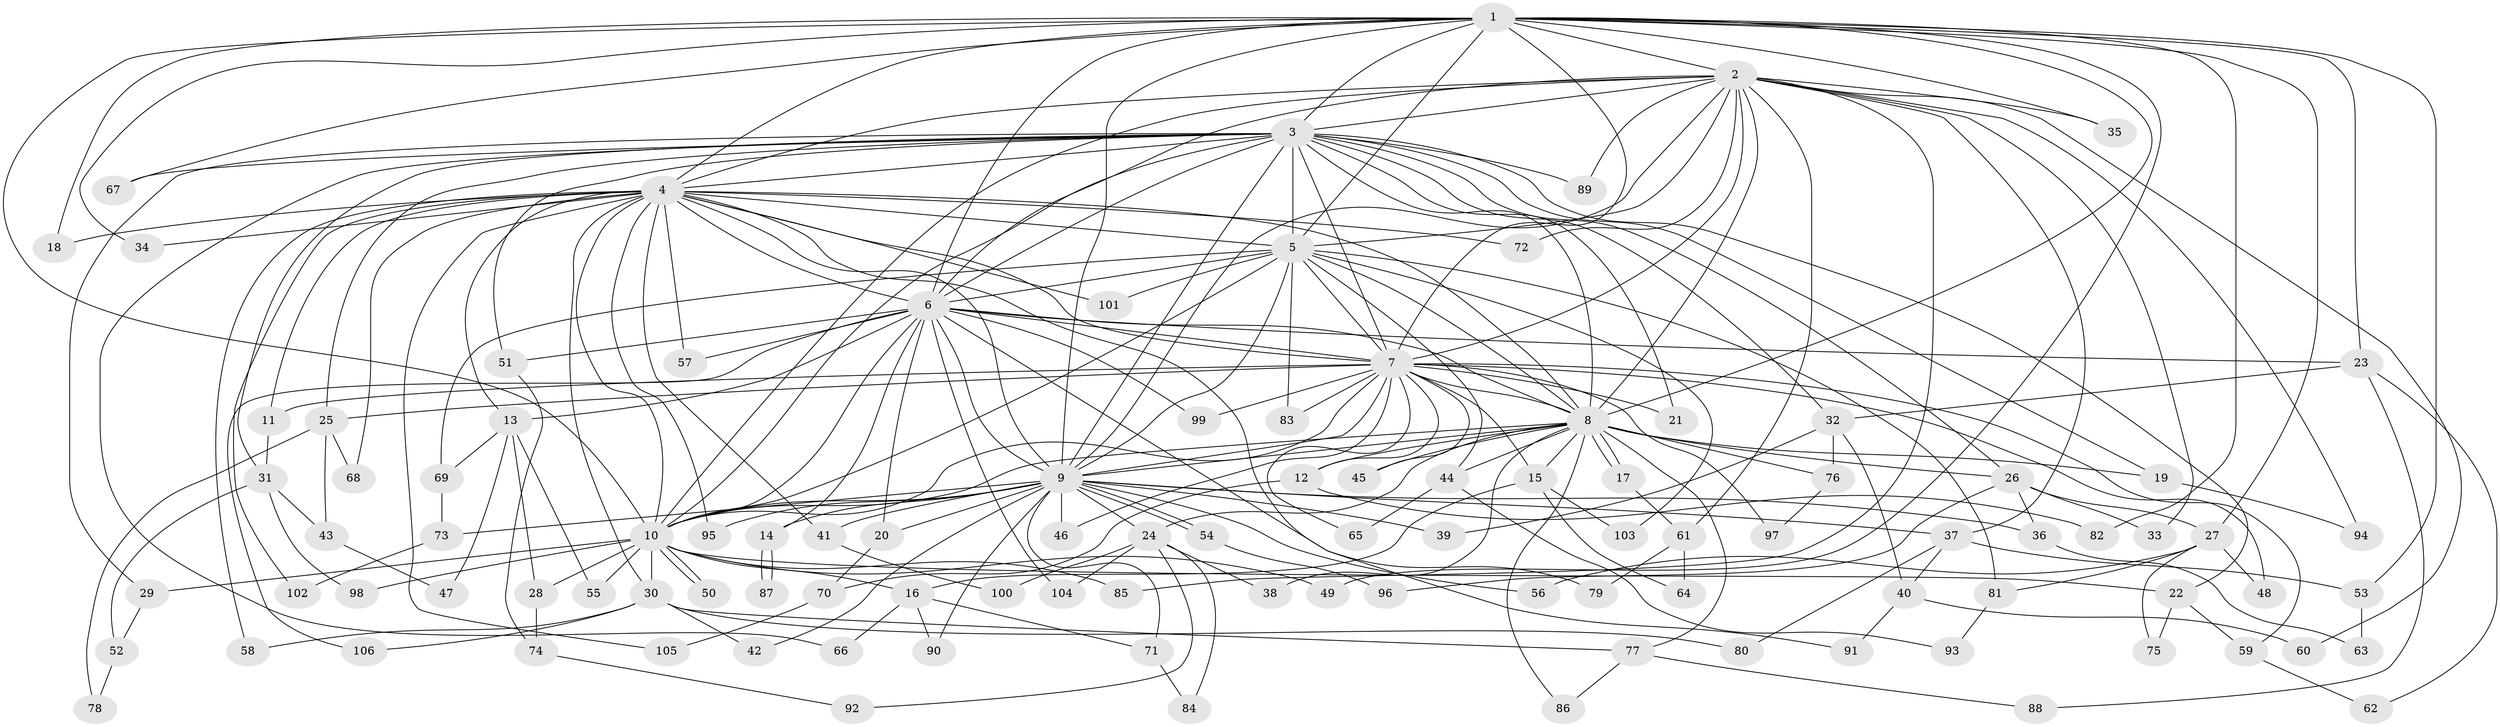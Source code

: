 // Generated by graph-tools (version 1.1) at 2025/01/03/09/25 03:01:21]
// undirected, 106 vertices, 237 edges
graph export_dot {
graph [start="1"]
  node [color=gray90,style=filled];
  1;
  2;
  3;
  4;
  5;
  6;
  7;
  8;
  9;
  10;
  11;
  12;
  13;
  14;
  15;
  16;
  17;
  18;
  19;
  20;
  21;
  22;
  23;
  24;
  25;
  26;
  27;
  28;
  29;
  30;
  31;
  32;
  33;
  34;
  35;
  36;
  37;
  38;
  39;
  40;
  41;
  42;
  43;
  44;
  45;
  46;
  47;
  48;
  49;
  50;
  51;
  52;
  53;
  54;
  55;
  56;
  57;
  58;
  59;
  60;
  61;
  62;
  63;
  64;
  65;
  66;
  67;
  68;
  69;
  70;
  71;
  72;
  73;
  74;
  75;
  76;
  77;
  78;
  79;
  80;
  81;
  82;
  83;
  84;
  85;
  86;
  87;
  88;
  89;
  90;
  91;
  92;
  93;
  94;
  95;
  96;
  97;
  98;
  99;
  100;
  101;
  102;
  103;
  104;
  105;
  106;
  1 -- 2;
  1 -- 3;
  1 -- 4;
  1 -- 5;
  1 -- 6;
  1 -- 7;
  1 -- 8;
  1 -- 9;
  1 -- 10;
  1 -- 18;
  1 -- 23;
  1 -- 27;
  1 -- 34;
  1 -- 35;
  1 -- 49;
  1 -- 53;
  1 -- 67;
  1 -- 82;
  2 -- 3;
  2 -- 4;
  2 -- 5;
  2 -- 6;
  2 -- 7;
  2 -- 8;
  2 -- 9;
  2 -- 10;
  2 -- 33;
  2 -- 35;
  2 -- 37;
  2 -- 60;
  2 -- 61;
  2 -- 72;
  2 -- 85;
  2 -- 89;
  2 -- 94;
  3 -- 4;
  3 -- 5;
  3 -- 6;
  3 -- 7;
  3 -- 8;
  3 -- 9;
  3 -- 10;
  3 -- 19;
  3 -- 21;
  3 -- 22;
  3 -- 25;
  3 -- 26;
  3 -- 29;
  3 -- 31;
  3 -- 32;
  3 -- 51;
  3 -- 66;
  3 -- 67;
  3 -- 89;
  4 -- 5;
  4 -- 6;
  4 -- 7;
  4 -- 8;
  4 -- 9;
  4 -- 10;
  4 -- 11;
  4 -- 13;
  4 -- 18;
  4 -- 30;
  4 -- 34;
  4 -- 41;
  4 -- 57;
  4 -- 58;
  4 -- 68;
  4 -- 72;
  4 -- 91;
  4 -- 95;
  4 -- 101;
  4 -- 102;
  4 -- 105;
  5 -- 6;
  5 -- 7;
  5 -- 8;
  5 -- 9;
  5 -- 10;
  5 -- 44;
  5 -- 69;
  5 -- 81;
  5 -- 83;
  5 -- 101;
  5 -- 103;
  6 -- 7;
  6 -- 8;
  6 -- 9;
  6 -- 10;
  6 -- 13;
  6 -- 14;
  6 -- 20;
  6 -- 23;
  6 -- 51;
  6 -- 57;
  6 -- 79;
  6 -- 99;
  6 -- 104;
  6 -- 106;
  7 -- 8;
  7 -- 9;
  7 -- 10;
  7 -- 11;
  7 -- 12;
  7 -- 15;
  7 -- 21;
  7 -- 25;
  7 -- 45;
  7 -- 46;
  7 -- 48;
  7 -- 59;
  7 -- 65;
  7 -- 83;
  7 -- 97;
  7 -- 99;
  8 -- 9;
  8 -- 10;
  8 -- 12;
  8 -- 15;
  8 -- 17;
  8 -- 17;
  8 -- 19;
  8 -- 24;
  8 -- 26;
  8 -- 38;
  8 -- 44;
  8 -- 45;
  8 -- 76;
  8 -- 77;
  8 -- 86;
  9 -- 10;
  9 -- 14;
  9 -- 20;
  9 -- 24;
  9 -- 36;
  9 -- 37;
  9 -- 39;
  9 -- 41;
  9 -- 42;
  9 -- 46;
  9 -- 54;
  9 -- 54;
  9 -- 56;
  9 -- 71;
  9 -- 73;
  9 -- 90;
  9 -- 95;
  10 -- 16;
  10 -- 22;
  10 -- 28;
  10 -- 29;
  10 -- 30;
  10 -- 49;
  10 -- 50;
  10 -- 50;
  10 -- 55;
  10 -- 85;
  10 -- 98;
  11 -- 31;
  12 -- 70;
  12 -- 82;
  13 -- 28;
  13 -- 47;
  13 -- 55;
  13 -- 69;
  14 -- 87;
  14 -- 87;
  15 -- 16;
  15 -- 64;
  15 -- 103;
  16 -- 66;
  16 -- 71;
  16 -- 90;
  17 -- 61;
  19 -- 94;
  20 -- 70;
  22 -- 59;
  22 -- 75;
  23 -- 32;
  23 -- 62;
  23 -- 88;
  24 -- 38;
  24 -- 84;
  24 -- 92;
  24 -- 100;
  24 -- 104;
  25 -- 43;
  25 -- 68;
  25 -- 78;
  26 -- 27;
  26 -- 33;
  26 -- 36;
  26 -- 96;
  27 -- 48;
  27 -- 56;
  27 -- 75;
  27 -- 81;
  28 -- 74;
  29 -- 52;
  30 -- 42;
  30 -- 58;
  30 -- 77;
  30 -- 80;
  30 -- 106;
  31 -- 43;
  31 -- 52;
  31 -- 98;
  32 -- 39;
  32 -- 40;
  32 -- 76;
  36 -- 63;
  37 -- 40;
  37 -- 53;
  37 -- 80;
  40 -- 60;
  40 -- 91;
  41 -- 100;
  43 -- 47;
  44 -- 65;
  44 -- 93;
  51 -- 74;
  52 -- 78;
  53 -- 63;
  54 -- 96;
  59 -- 62;
  61 -- 64;
  61 -- 79;
  69 -- 73;
  70 -- 105;
  71 -- 84;
  73 -- 102;
  74 -- 92;
  76 -- 97;
  77 -- 86;
  77 -- 88;
  81 -- 93;
}
